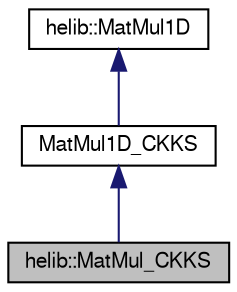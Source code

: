digraph "helib::MatMul_CKKS"
{
  edge [fontname="FreeSans",fontsize="10",labelfontname="FreeSans",labelfontsize="10"];
  node [fontname="FreeSans",fontsize="10",shape=record];
  Node0 [label="helib::MatMul_CKKS",height=0.2,width=0.4,color="black", fillcolor="grey75", style="filled", fontcolor="black"];
  Node1 -> Node0 [dir="back",color="midnightblue",fontsize="10",style="solid"];
  Node1 [label="MatMul1D_CKKS",height=0.2,width=0.4,color="black", fillcolor="white", style="filled",URL="$classhelib_1_1_mat_mul1_d__derived_3_01_p_a__cx_01_4.html"];
  Node2 -> Node1 [dir="back",color="midnightblue",fontsize="10",style="solid"];
  Node2 [label="helib::MatMul1D",height=0.2,width=0.4,color="black", fillcolor="white", style="filled",URL="$classhelib_1_1_mat_mul1_d.html"];
}
